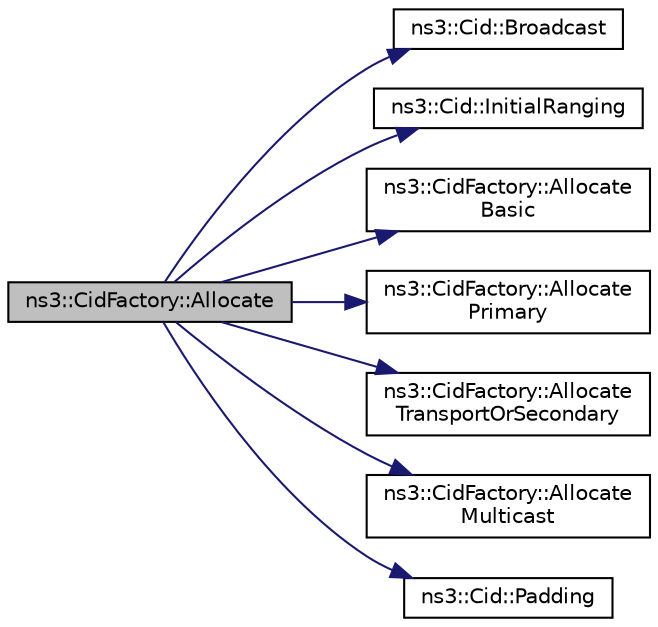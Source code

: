 digraph "ns3::CidFactory::Allocate"
{
  edge [fontname="Helvetica",fontsize="10",labelfontname="Helvetica",labelfontsize="10"];
  node [fontname="Helvetica",fontsize="10",shape=record];
  rankdir="LR";
  Node1 [label="ns3::CidFactory::Allocate",height=0.2,width=0.4,color="black", fillcolor="grey75", style="filled", fontcolor="black"];
  Node1 -> Node2 [color="midnightblue",fontsize="10",style="solid"];
  Node2 [label="ns3::Cid::Broadcast",height=0.2,width=0.4,color="black", fillcolor="white", style="filled",URL="$de/d5c/classns3_1_1Cid.html#ad0eba402a114ef864b4109a3b58c0aec"];
  Node1 -> Node3 [color="midnightblue",fontsize="10",style="solid"];
  Node3 [label="ns3::Cid::InitialRanging",height=0.2,width=0.4,color="black", fillcolor="white", style="filled",URL="$de/d5c/classns3_1_1Cid.html#a5c204ab0df783c7594c764bae1611436"];
  Node1 -> Node4 [color="midnightblue",fontsize="10",style="solid"];
  Node4 [label="ns3::CidFactory::Allocate\lBasic",height=0.2,width=0.4,color="black", fillcolor="white", style="filled",URL="$da/d51/classns3_1_1CidFactory.html#aac9c1964a20ab7218f0be613a3bea9a0",tooltip="This function returns the next basic CID. "];
  Node1 -> Node5 [color="midnightblue",fontsize="10",style="solid"];
  Node5 [label="ns3::CidFactory::Allocate\lPrimary",height=0.2,width=0.4,color="black", fillcolor="white", style="filled",URL="$da/d51/classns3_1_1CidFactory.html#a97a554509278a2aea02cc57ad42e633d",tooltip="This function returns the next primary basic CID. "];
  Node1 -> Node6 [color="midnightblue",fontsize="10",style="solid"];
  Node6 [label="ns3::CidFactory::Allocate\lTransportOrSecondary",height=0.2,width=0.4,color="black", fillcolor="white", style="filled",URL="$da/d51/classns3_1_1CidFactory.html#a8d78cf5c65467740cde02b94f70c4bab",tooltip="This function returns the next Transport (or Secondary) CID. "];
  Node1 -> Node7 [color="midnightblue",fontsize="10",style="solid"];
  Node7 [label="ns3::CidFactory::Allocate\lMulticast",height=0.2,width=0.4,color="black", fillcolor="white", style="filled",URL="$da/d51/classns3_1_1CidFactory.html#aafc0b7e9d509b683c2fecfed8e799cdd",tooltip="This function returns the next Multicast CID. "];
  Node1 -> Node8 [color="midnightblue",fontsize="10",style="solid"];
  Node8 [label="ns3::Cid::Padding",height=0.2,width=0.4,color="black", fillcolor="white", style="filled",URL="$de/d5c/classns3_1_1Cid.html#ad04fb2b950d3de75e55111082a72419b"];
}
